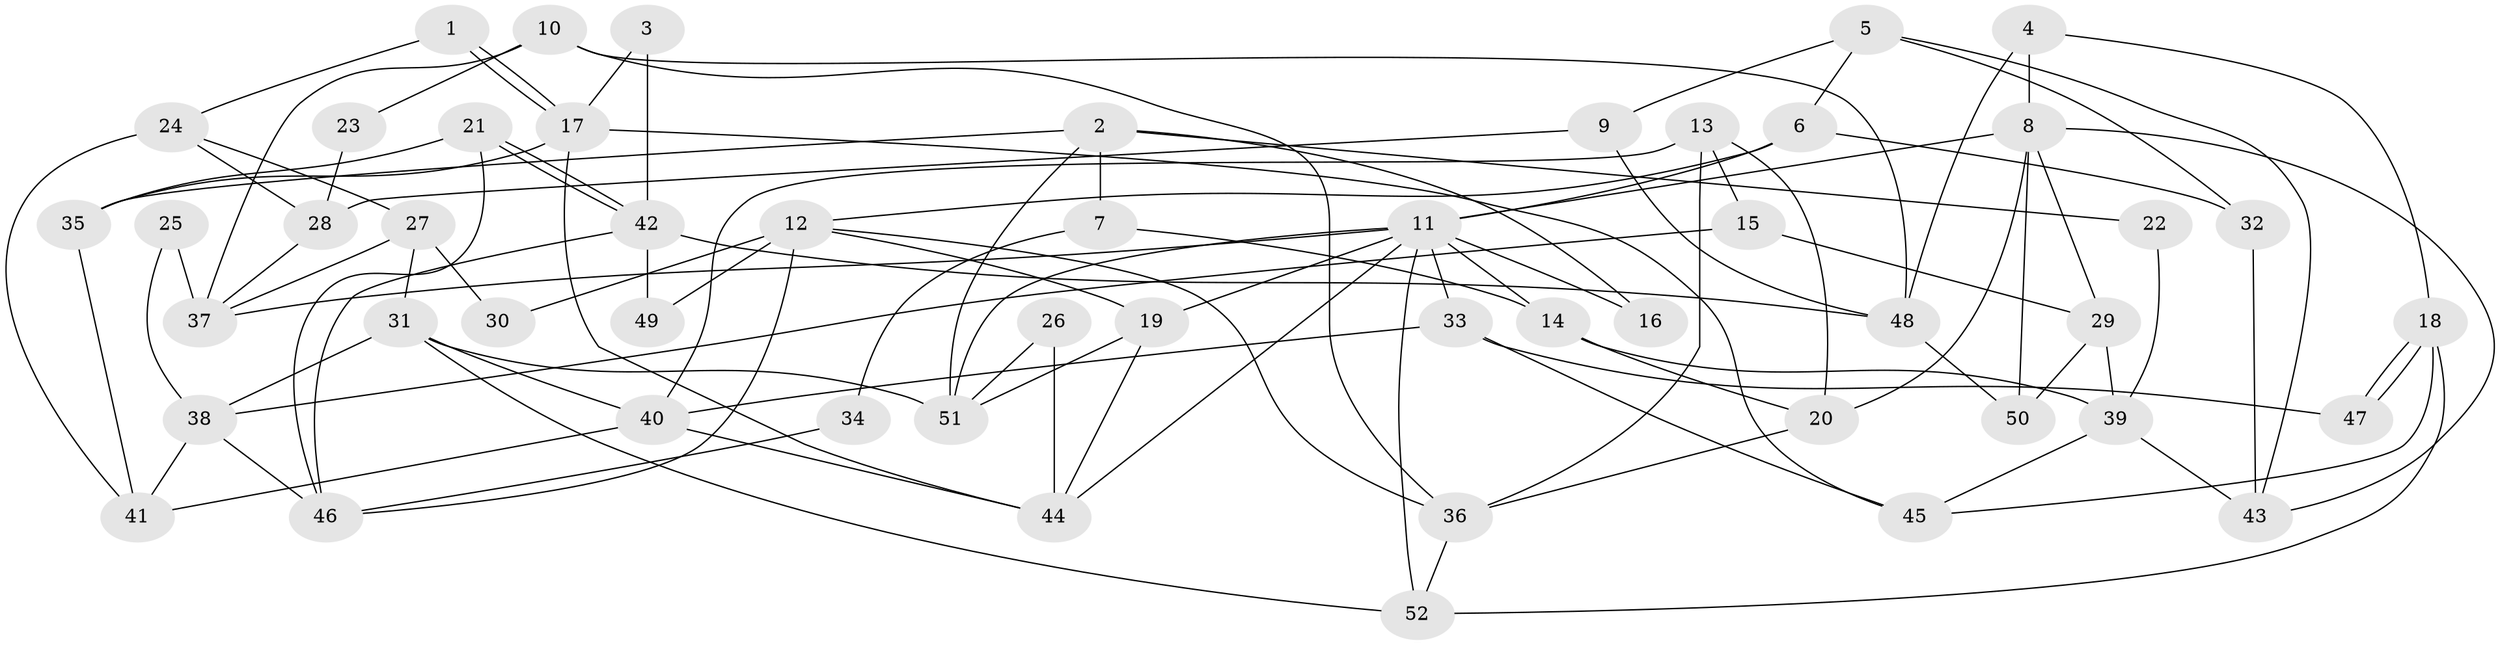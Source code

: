 // Generated by graph-tools (version 1.1) at 2025/51/03/09/25 04:51:33]
// undirected, 52 vertices, 104 edges
graph export_dot {
graph [start="1"]
  node [color=gray90,style=filled];
  1;
  2;
  3;
  4;
  5;
  6;
  7;
  8;
  9;
  10;
  11;
  12;
  13;
  14;
  15;
  16;
  17;
  18;
  19;
  20;
  21;
  22;
  23;
  24;
  25;
  26;
  27;
  28;
  29;
  30;
  31;
  32;
  33;
  34;
  35;
  36;
  37;
  38;
  39;
  40;
  41;
  42;
  43;
  44;
  45;
  46;
  47;
  48;
  49;
  50;
  51;
  52;
  1 -- 24;
  1 -- 17;
  1 -- 17;
  2 -- 51;
  2 -- 35;
  2 -- 7;
  2 -- 16;
  2 -- 22;
  3 -- 17;
  3 -- 42;
  4 -- 8;
  4 -- 48;
  4 -- 18;
  5 -- 32;
  5 -- 6;
  5 -- 9;
  5 -- 43;
  6 -- 11;
  6 -- 12;
  6 -- 32;
  7 -- 14;
  7 -- 34;
  8 -- 43;
  8 -- 29;
  8 -- 11;
  8 -- 20;
  8 -- 50;
  9 -- 48;
  9 -- 28;
  10 -- 37;
  10 -- 36;
  10 -- 23;
  10 -- 48;
  11 -- 52;
  11 -- 14;
  11 -- 16;
  11 -- 19;
  11 -- 33;
  11 -- 37;
  11 -- 44;
  11 -- 51;
  12 -- 36;
  12 -- 19;
  12 -- 30;
  12 -- 46;
  12 -- 49;
  13 -- 36;
  13 -- 40;
  13 -- 15;
  13 -- 20;
  14 -- 20;
  14 -- 39;
  15 -- 38;
  15 -- 29;
  17 -- 45;
  17 -- 35;
  17 -- 44;
  18 -- 47;
  18 -- 47;
  18 -- 45;
  18 -- 52;
  19 -- 44;
  19 -- 51;
  20 -- 36;
  21 -- 42;
  21 -- 42;
  21 -- 46;
  21 -- 35;
  22 -- 39;
  23 -- 28;
  24 -- 41;
  24 -- 28;
  24 -- 27;
  25 -- 37;
  25 -- 38;
  26 -- 44;
  26 -- 51;
  27 -- 31;
  27 -- 30;
  27 -- 37;
  28 -- 37;
  29 -- 39;
  29 -- 50;
  31 -- 51;
  31 -- 38;
  31 -- 40;
  31 -- 52;
  32 -- 43;
  33 -- 40;
  33 -- 45;
  33 -- 47;
  34 -- 46;
  35 -- 41;
  36 -- 52;
  38 -- 41;
  38 -- 46;
  39 -- 45;
  39 -- 43;
  40 -- 44;
  40 -- 41;
  42 -- 48;
  42 -- 46;
  42 -- 49;
  48 -- 50;
}
